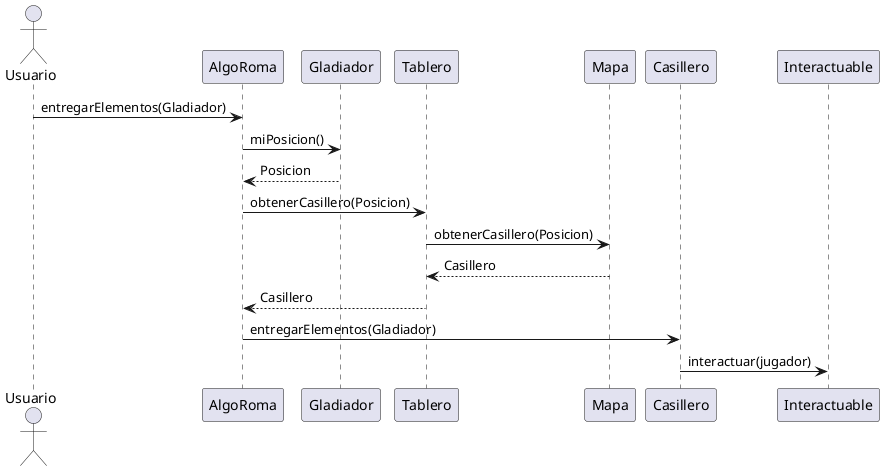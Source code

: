 @startuml entregarElementosDeUnCasilleroAUnJugador

actor Usuario
Usuario -> AlgoRoma: entregarElementos(Gladiador)
AlgoRoma -> Gladiador: miPosicion()
Gladiador --> AlgoRoma: Posicion
AlgoRoma -> Tablero: obtenerCasillero(Posicion)
Tablero -> Mapa: obtenerCasillero(Posicion)
Mapa --> Tablero: Casillero
Tablero --> AlgoRoma: Casillero
AlgoRoma -> Casillero: entregarElementos(Gladiador)
Casillero -> Interactuable: interactuar(jugador)


@enduml